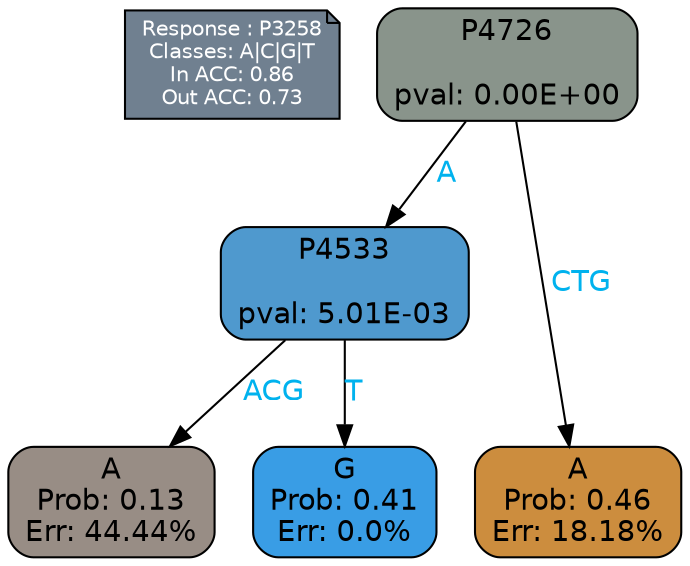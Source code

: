 digraph Tree {
node [shape=box, style="filled, rounded", color="black", fontname=helvetica] ;
graph [ranksep=equally, splines=polylines, bgcolor=transparent, dpi=600] ;
edge [fontname=helvetica] ;
LEGEND [label="Response : P3258
Classes: A|C|G|T
In ACC: 0.86
Out ACC: 0.73
",shape=note,align=left,style=filled,fillcolor="slategray",fontcolor="white",fontsize=10];1 [label="P4726

pval: 0.00E+00", fillcolor="#89948b"] ;
2 [label="P4533

pval: 5.01E-03", fillcolor="#4f99ce"] ;
3 [label="A
Prob: 0.13
Err: 44.44%", fillcolor="#988d85"] ;
4 [label="G
Prob: 0.41
Err: 0.0%", fillcolor="#399de5"] ;
5 [label="A
Prob: 0.46
Err: 18.18%", fillcolor="#cc8d3e"] ;
1 -> 2 [label="A",fontcolor=deepskyblue2] ;
1 -> 5 [label="CTG",fontcolor=deepskyblue2] ;
2 -> 3 [label="ACG",fontcolor=deepskyblue2] ;
2 -> 4 [label="T",fontcolor=deepskyblue2] ;
{rank = same; 3;4;5;}{rank = same; LEGEND;1;}}